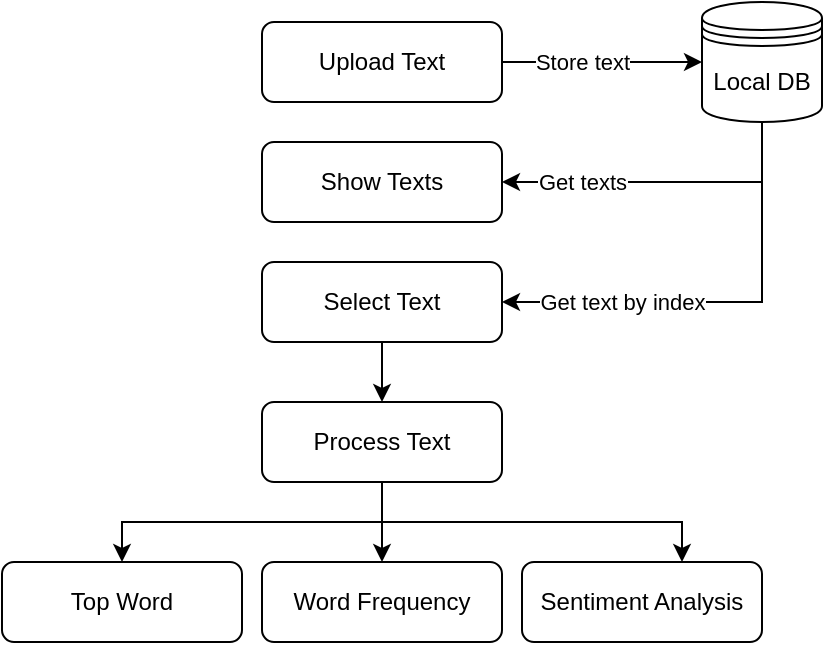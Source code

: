 <mxfile version="15.7.3" type="device" pages="2"><diagram id="C5RBs43oDa-KdzZeNtuy" name="Page-1"><mxGraphModel dx="1185" dy="729" grid="1" gridSize="10" guides="1" tooltips="1" connect="1" arrows="1" fold="1" page="1" pageScale="1" pageWidth="827" pageHeight="1169" math="0" shadow="0"><root><mxCell id="WIyWlLk6GJQsqaUBKTNV-0"/><mxCell id="WIyWlLk6GJQsqaUBKTNV-1" parent="WIyWlLk6GJQsqaUBKTNV-0"/><mxCell id="trELYWDLvnyZ1UPSHYQr-15" value="Store text" style="edgeStyle=orthogonalEdgeStyle;rounded=0;orthogonalLoop=1;jettySize=auto;html=1;entryX=0;entryY=0.5;entryDx=0;entryDy=0;" edge="1" parent="WIyWlLk6GJQsqaUBKTNV-1" source="trELYWDLvnyZ1UPSHYQr-0" target="trELYWDLvnyZ1UPSHYQr-14"><mxGeometry x="-0.2" relative="1" as="geometry"><mxPoint as="offset"/></mxGeometry></mxCell><mxCell id="trELYWDLvnyZ1UPSHYQr-0" value="Upload Text" style="rounded=1;whiteSpace=wrap;html=1;fontSize=12;glass=0;strokeWidth=1;shadow=0;" vertex="1" parent="WIyWlLk6GJQsqaUBKTNV-1"><mxGeometry x="500" y="50" width="120" height="40" as="geometry"/></mxCell><mxCell id="trELYWDLvnyZ1UPSHYQr-1" value="Show Texts" style="rounded=1;whiteSpace=wrap;html=1;fontSize=12;glass=0;strokeWidth=1;shadow=0;" vertex="1" parent="WIyWlLk6GJQsqaUBKTNV-1"><mxGeometry x="500" y="110" width="120" height="40" as="geometry"/></mxCell><mxCell id="trELYWDLvnyZ1UPSHYQr-22" style="edgeStyle=orthogonalEdgeStyle;rounded=0;orthogonalLoop=1;jettySize=auto;html=1;entryX=0.5;entryY=0;entryDx=0;entryDy=0;" edge="1" parent="WIyWlLk6GJQsqaUBKTNV-1" source="trELYWDLvnyZ1UPSHYQr-2" target="trELYWDLvnyZ1UPSHYQr-3"><mxGeometry relative="1" as="geometry"/></mxCell><mxCell id="trELYWDLvnyZ1UPSHYQr-2" value="Select Text" style="rounded=1;whiteSpace=wrap;html=1;fontSize=12;glass=0;strokeWidth=1;shadow=0;" vertex="1" parent="WIyWlLk6GJQsqaUBKTNV-1"><mxGeometry x="500" y="170" width="120" height="40" as="geometry"/></mxCell><mxCell id="trELYWDLvnyZ1UPSHYQr-23" style="edgeStyle=orthogonalEdgeStyle;rounded=0;orthogonalLoop=1;jettySize=auto;html=1;entryX=0.5;entryY=0;entryDx=0;entryDy=0;" edge="1" parent="WIyWlLk6GJQsqaUBKTNV-1" source="trELYWDLvnyZ1UPSHYQr-3" target="trELYWDLvnyZ1UPSHYQr-11"><mxGeometry relative="1" as="geometry"><Array as="points"><mxPoint x="560" y="300"/><mxPoint x="430" y="300"/></Array></mxGeometry></mxCell><mxCell id="trELYWDLvnyZ1UPSHYQr-24" style="edgeStyle=orthogonalEdgeStyle;rounded=0;orthogonalLoop=1;jettySize=auto;html=1;exitX=0.5;exitY=1;exitDx=0;exitDy=0;entryX=0.5;entryY=0;entryDx=0;entryDy=0;" edge="1" parent="WIyWlLk6GJQsqaUBKTNV-1" source="trELYWDLvnyZ1UPSHYQr-3" target="trELYWDLvnyZ1UPSHYQr-12"><mxGeometry relative="1" as="geometry"/></mxCell><mxCell id="trELYWDLvnyZ1UPSHYQr-25" style="edgeStyle=orthogonalEdgeStyle;rounded=0;orthogonalLoop=1;jettySize=auto;html=1;" edge="1" parent="WIyWlLk6GJQsqaUBKTNV-1" source="trELYWDLvnyZ1UPSHYQr-3" target="trELYWDLvnyZ1UPSHYQr-13"><mxGeometry relative="1" as="geometry"><Array as="points"><mxPoint x="560" y="300"/><mxPoint x="710" y="300"/></Array></mxGeometry></mxCell><mxCell id="trELYWDLvnyZ1UPSHYQr-3" value="Process Text" style="rounded=1;whiteSpace=wrap;html=1;fontSize=12;glass=0;strokeWidth=1;shadow=0;" vertex="1" parent="WIyWlLk6GJQsqaUBKTNV-1"><mxGeometry x="500" y="240" width="120" height="40" as="geometry"/></mxCell><mxCell id="trELYWDLvnyZ1UPSHYQr-11" value="Top Word" style="rounded=1;whiteSpace=wrap;html=1;fontSize=12;glass=0;strokeWidth=1;shadow=0;" vertex="1" parent="WIyWlLk6GJQsqaUBKTNV-1"><mxGeometry x="370" y="320" width="120" height="40" as="geometry"/></mxCell><mxCell id="trELYWDLvnyZ1UPSHYQr-12" value="Word Frequency" style="rounded=1;whiteSpace=wrap;html=1;fontSize=12;glass=0;strokeWidth=1;shadow=0;" vertex="1" parent="WIyWlLk6GJQsqaUBKTNV-1"><mxGeometry x="500" y="320" width="120" height="40" as="geometry"/></mxCell><mxCell id="trELYWDLvnyZ1UPSHYQr-13" value="Sentiment Analysis" style="rounded=1;whiteSpace=wrap;html=1;fontSize=12;glass=0;strokeWidth=1;shadow=0;" vertex="1" parent="WIyWlLk6GJQsqaUBKTNV-1"><mxGeometry x="630" y="320" width="120" height="40" as="geometry"/></mxCell><mxCell id="trELYWDLvnyZ1UPSHYQr-18" style="edgeStyle=orthogonalEdgeStyle;rounded=0;orthogonalLoop=1;jettySize=auto;html=1;entryX=1;entryY=0.5;entryDx=0;entryDy=0;" edge="1" parent="WIyWlLk6GJQsqaUBKTNV-1" source="trELYWDLvnyZ1UPSHYQr-14" target="trELYWDLvnyZ1UPSHYQr-1"><mxGeometry relative="1" as="geometry"><Array as="points"><mxPoint x="750" y="130"/></Array></mxGeometry></mxCell><mxCell id="trELYWDLvnyZ1UPSHYQr-19" value="Get texts" style="edgeLabel;html=1;align=center;verticalAlign=middle;resizable=0;points=[];" vertex="1" connectable="0" parent="trELYWDLvnyZ1UPSHYQr-18"><mxGeometry x="0.547" y="1" relative="1" as="geometry"><mxPoint x="4" y="-1" as="offset"/></mxGeometry></mxCell><mxCell id="trELYWDLvnyZ1UPSHYQr-20" style="edgeStyle=orthogonalEdgeStyle;rounded=0;orthogonalLoop=1;jettySize=auto;html=1;exitX=0.5;exitY=1;exitDx=0;exitDy=0;entryX=1;entryY=0.5;entryDx=0;entryDy=0;" edge="1" parent="WIyWlLk6GJQsqaUBKTNV-1" source="trELYWDLvnyZ1UPSHYQr-14" target="trELYWDLvnyZ1UPSHYQr-2"><mxGeometry relative="1" as="geometry"/></mxCell><mxCell id="trELYWDLvnyZ1UPSHYQr-21" value="Get text by index" style="edgeLabel;html=1;align=center;verticalAlign=middle;resizable=0;points=[];" vertex="1" connectable="0" parent="trELYWDLvnyZ1UPSHYQr-20"><mxGeometry x="0.704" y="2" relative="1" as="geometry"><mxPoint x="27" y="-2" as="offset"/></mxGeometry></mxCell><mxCell id="trELYWDLvnyZ1UPSHYQr-14" value="Local DB" style="shape=datastore;whiteSpace=wrap;html=1;" vertex="1" parent="WIyWlLk6GJQsqaUBKTNV-1"><mxGeometry x="720" y="40" width="60" height="60" as="geometry"/></mxCell></root></mxGraphModel></diagram><diagram id="Wz3n_BmS9d8XHOj95yIx" name="Page-2"><mxGraphModel dx="569" dy="350" grid="1" gridSize="10" guides="1" tooltips="1" connect="1" arrows="1" fold="1" page="1" pageScale="1" pageWidth="850" pageHeight="1100" math="0" shadow="0"><root><mxCell id="v4V3siF5vQRjq6zDNemH-0"/><mxCell id="v4V3siF5vQRjq6zDNemH-1" parent="v4V3siF5vQRjq6zDNemH-0"/><mxCell id="x1G35T5T2_6fgdZ17Qkn-11" style="edgeStyle=orthogonalEdgeStyle;rounded=0;orthogonalLoop=1;jettySize=auto;html=1;entryX=0.5;entryY=0;entryDx=0;entryDy=0;" edge="1" parent="v4V3siF5vQRjq6zDNemH-1" source="x1G35T5T2_6fgdZ17Qkn-1" target="x1G35T5T2_6fgdZ17Qkn-2"><mxGeometry relative="1" as="geometry"/></mxCell><mxCell id="x1G35T5T2_6fgdZ17Qkn-1" value="Text" style="shape=note;whiteSpace=wrap;html=1;backgroundOutline=1;darkOpacity=0.05;" vertex="1" parent="v4V3siF5vQRjq6zDNemH-1"><mxGeometry x="345" y="60" width="80" height="100" as="geometry"/></mxCell><mxCell id="x1G35T5T2_6fgdZ17Qkn-13" style="edgeStyle=orthogonalEdgeStyle;rounded=0;orthogonalLoop=1;jettySize=auto;html=1;entryX=0.5;entryY=0;entryDx=0;entryDy=0;" edge="1" parent="v4V3siF5vQRjq6zDNemH-1" source="x1G35T5T2_6fgdZ17Qkn-2" target="x1G35T5T2_6fgdZ17Qkn-3"><mxGeometry relative="1" as="geometry"/></mxCell><mxCell id="x1G35T5T2_6fgdZ17Qkn-2" value="Remove Punctuation" style="rounded=1;whiteSpace=wrap;html=1;fontSize=12;glass=0;strokeWidth=1;shadow=0;" vertex="1" parent="v4V3siF5vQRjq6zDNemH-1"><mxGeometry x="300" y="180" width="170" height="40" as="geometry"/></mxCell><mxCell id="x1G35T5T2_6fgdZ17Qkn-14" style="edgeStyle=orthogonalEdgeStyle;rounded=0;orthogonalLoop=1;jettySize=auto;html=1;exitX=0.5;exitY=1;exitDx=0;exitDy=0;entryX=0.493;entryY=-0.06;entryDx=0;entryDy=0;entryPerimeter=0;" edge="1" parent="v4V3siF5vQRjq6zDNemH-1" source="x1G35T5T2_6fgdZ17Qkn-3" target="x1G35T5T2_6fgdZ17Qkn-4"><mxGeometry relative="1" as="geometry"/></mxCell><mxCell id="x1G35T5T2_6fgdZ17Qkn-3" value="Tokenize" style="rounded=1;whiteSpace=wrap;html=1;fontSize=12;glass=0;strokeWidth=1;shadow=0;" vertex="1" parent="v4V3siF5vQRjq6zDNemH-1"><mxGeometry x="300" y="240" width="170" height="40" as="geometry"/></mxCell><mxCell id="x1G35T5T2_6fgdZ17Qkn-15" style="edgeStyle=orthogonalEdgeStyle;rounded=0;orthogonalLoop=1;jettySize=auto;html=1;entryX=0.5;entryY=0;entryDx=0;entryDy=0;" edge="1" parent="v4V3siF5vQRjq6zDNemH-1" source="x1G35T5T2_6fgdZ17Qkn-4" target="x1G35T5T2_6fgdZ17Qkn-5"><mxGeometry relative="1" as="geometry"/></mxCell><mxCell id="x1G35T5T2_6fgdZ17Qkn-4" value="Remove Stop Words" style="rounded=1;whiteSpace=wrap;html=1;fontSize=12;glass=0;strokeWidth=1;shadow=0;" vertex="1" parent="v4V3siF5vQRjq6zDNemH-1"><mxGeometry x="300" y="300" width="170" height="40" as="geometry"/></mxCell><mxCell id="x1G35T5T2_6fgdZ17Qkn-16" style="edgeStyle=orthogonalEdgeStyle;rounded=0;orthogonalLoop=1;jettySize=auto;html=1;" edge="1" parent="v4V3siF5vQRjq6zDNemH-1" source="x1G35T5T2_6fgdZ17Qkn-5" target="x1G35T5T2_6fgdZ17Qkn-6"><mxGeometry relative="1" as="geometry"/></mxCell><mxCell id="x1G35T5T2_6fgdZ17Qkn-5" value="Remove Number Words" style="rounded=1;whiteSpace=wrap;html=1;fontSize=12;glass=0;strokeWidth=1;shadow=0;" vertex="1" parent="v4V3siF5vQRjq6zDNemH-1"><mxGeometry x="300" y="360" width="170" height="40" as="geometry"/></mxCell><mxCell id="x1G35T5T2_6fgdZ17Qkn-17" style="edgeStyle=orthogonalEdgeStyle;rounded=0;orthogonalLoop=1;jettySize=auto;html=1;entryX=0.5;entryY=0;entryDx=0;entryDy=0;" edge="1" parent="v4V3siF5vQRjq6zDNemH-1" source="x1G35T5T2_6fgdZ17Qkn-6" target="x1G35T5T2_6fgdZ17Qkn-7"><mxGeometry relative="1" as="geometry"/></mxCell><mxCell id="x1G35T5T2_6fgdZ17Qkn-6" value="Remove Proper Nounds" style="rounded=1;whiteSpace=wrap;html=1;fontSize=12;glass=0;strokeWidth=1;shadow=0;" vertex="1" parent="v4V3siF5vQRjq6zDNemH-1"><mxGeometry x="300" y="420" width="170" height="40" as="geometry"/></mxCell><mxCell id="x1G35T5T2_6fgdZ17Qkn-19" style="edgeStyle=orthogonalEdgeStyle;rounded=0;orthogonalLoop=1;jettySize=auto;html=1;entryX=0.5;entryY=0;entryDx=0;entryDy=0;" edge="1" parent="v4V3siF5vQRjq6zDNemH-1" source="x1G35T5T2_6fgdZ17Qkn-7" target="x1G35T5T2_6fgdZ17Qkn-8"><mxGeometry relative="1" as="geometry"/></mxCell><mxCell id="x1G35T5T2_6fgdZ17Qkn-7" value="Lemmatize" style="rounded=1;whiteSpace=wrap;html=1;fontSize=12;glass=0;strokeWidth=1;shadow=0;" vertex="1" parent="v4V3siF5vQRjq6zDNemH-1"><mxGeometry x="300" y="480" width="170" height="40" as="geometry"/></mxCell><mxCell id="x1G35T5T2_6fgdZ17Qkn-8" value="Select By Frequency" style="rounded=1;whiteSpace=wrap;html=1;fontSize=12;glass=0;strokeWidth=1;shadow=0;" vertex="1" parent="v4V3siF5vQRjq6zDNemH-1"><mxGeometry x="300" y="540" width="170" height="40" as="geometry"/></mxCell></root></mxGraphModel></diagram></mxfile>